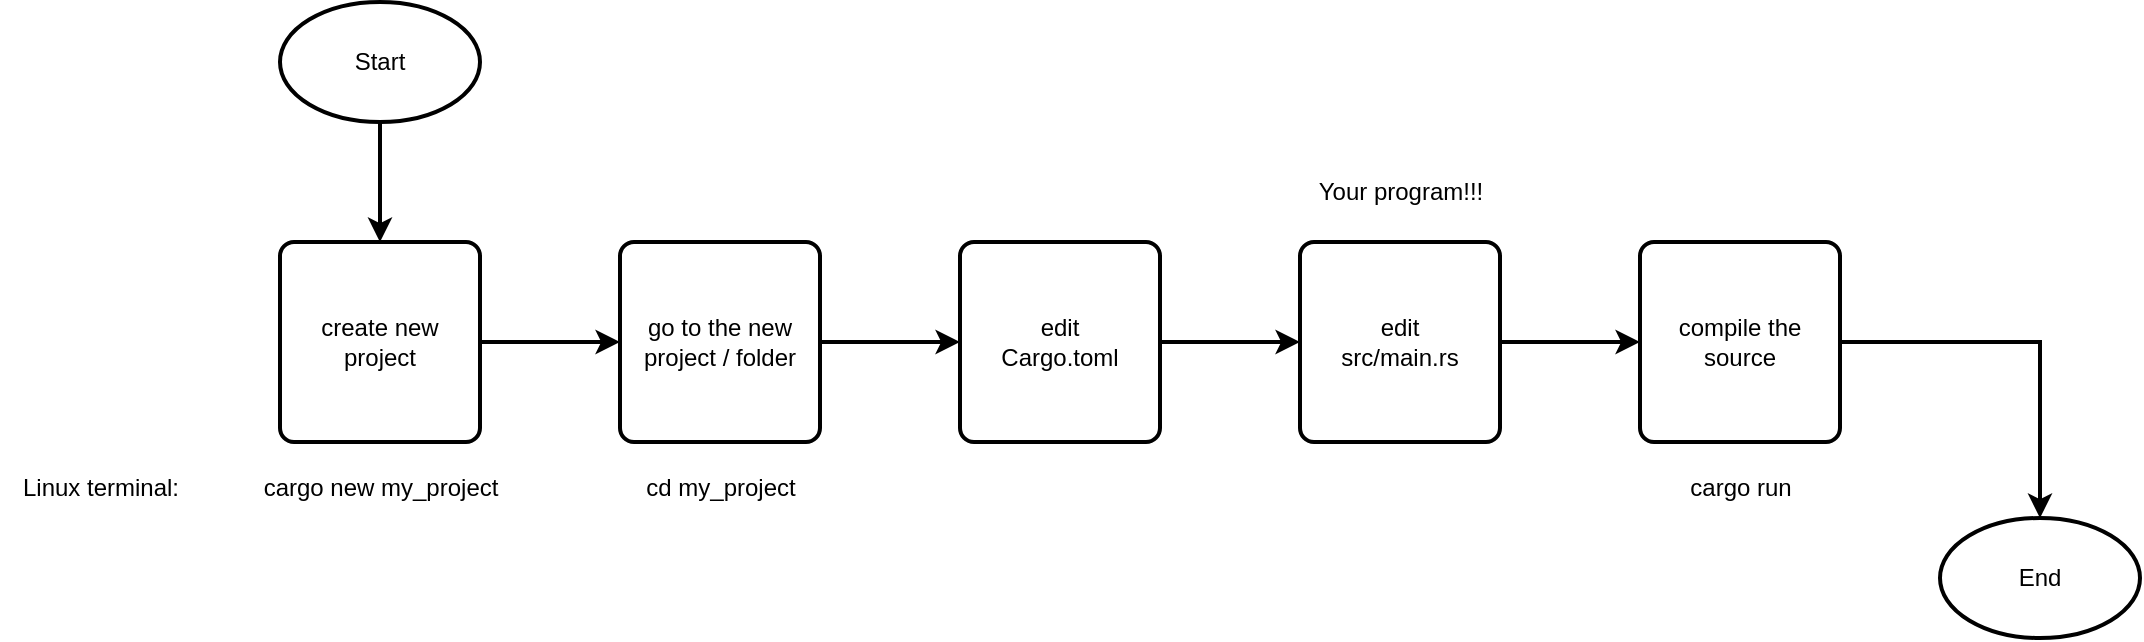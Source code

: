 <mxfile version="22.1.17" type="device">
  <diagram name="Página-1" id="qDMnB4-dnroDRjVj_jL6">
    <mxGraphModel dx="1434" dy="746" grid="1" gridSize="10" guides="1" tooltips="1" connect="1" arrows="1" fold="1" page="1" pageScale="1" pageWidth="1169" pageHeight="827" math="0" shadow="0">
      <root>
        <mxCell id="0" />
        <mxCell id="1" parent="0" />
        <mxCell id="KSANAxl0gsGJUd39YdUt-9" style="edgeStyle=orthogonalEdgeStyle;rounded=0;orthogonalLoop=1;jettySize=auto;html=1;entryX=0;entryY=0.5;entryDx=0;entryDy=0;strokeWidth=2;" edge="1" parent="1" source="KSANAxl0gsGJUd39YdUt-1" target="KSANAxl0gsGJUd39YdUt-7">
          <mxGeometry relative="1" as="geometry" />
        </mxCell>
        <mxCell id="KSANAxl0gsGJUd39YdUt-1" value="create new project" style="rounded=1;whiteSpace=wrap;html=1;absoluteArcSize=1;arcSize=14;strokeWidth=2;" vertex="1" parent="1">
          <mxGeometry x="160" y="220" width="100" height="100" as="geometry" />
        </mxCell>
        <mxCell id="KSANAxl0gsGJUd39YdUt-3" style="edgeStyle=orthogonalEdgeStyle;rounded=0;orthogonalLoop=1;jettySize=auto;html=1;entryX=0.5;entryY=0;entryDx=0;entryDy=0;strokeWidth=2;" edge="1" parent="1" source="KSANAxl0gsGJUd39YdUt-2" target="KSANAxl0gsGJUd39YdUt-1">
          <mxGeometry relative="1" as="geometry" />
        </mxCell>
        <mxCell id="KSANAxl0gsGJUd39YdUt-2" value="Start" style="strokeWidth=2;html=1;shape=mxgraph.flowchart.start_1;whiteSpace=wrap;" vertex="1" parent="1">
          <mxGeometry x="160" y="100" width="100" height="60" as="geometry" />
        </mxCell>
        <mxCell id="KSANAxl0gsGJUd39YdUt-4" value="cargo new my_project" style="text;html=1;align=center;verticalAlign=middle;resizable=0;points=[];autosize=1;strokeColor=none;fillColor=none;" vertex="1" parent="1">
          <mxGeometry x="140" y="328" width="140" height="30" as="geometry" />
        </mxCell>
        <mxCell id="KSANAxl0gsGJUd39YdUt-11" style="edgeStyle=orthogonalEdgeStyle;rounded=0;orthogonalLoop=1;jettySize=auto;html=1;entryX=0;entryY=0.5;entryDx=0;entryDy=0;strokeWidth=2;" edge="1" parent="1" source="KSANAxl0gsGJUd39YdUt-5" target="KSANAxl0gsGJUd39YdUt-6">
          <mxGeometry relative="1" as="geometry" />
        </mxCell>
        <mxCell id="KSANAxl0gsGJUd39YdUt-5" value="edit&lt;br&gt;Cargo.toml" style="rounded=1;whiteSpace=wrap;html=1;absoluteArcSize=1;arcSize=14;strokeWidth=2;" vertex="1" parent="1">
          <mxGeometry x="500" y="220" width="100" height="100" as="geometry" />
        </mxCell>
        <mxCell id="KSANAxl0gsGJUd39YdUt-14" style="edgeStyle=orthogonalEdgeStyle;rounded=0;orthogonalLoop=1;jettySize=auto;html=1;entryX=0;entryY=0.5;entryDx=0;entryDy=0;strokeWidth=2;" edge="1" parent="1" source="KSANAxl0gsGJUd39YdUt-6" target="KSANAxl0gsGJUd39YdUt-12">
          <mxGeometry relative="1" as="geometry" />
        </mxCell>
        <mxCell id="KSANAxl0gsGJUd39YdUt-6" value="edit&lt;br&gt;src/main.rs" style="rounded=1;whiteSpace=wrap;html=1;absoluteArcSize=1;arcSize=14;strokeWidth=2;" vertex="1" parent="1">
          <mxGeometry x="670" y="220" width="100" height="100" as="geometry" />
        </mxCell>
        <mxCell id="KSANAxl0gsGJUd39YdUt-10" style="edgeStyle=orthogonalEdgeStyle;rounded=0;orthogonalLoop=1;jettySize=auto;html=1;entryX=0;entryY=0.5;entryDx=0;entryDy=0;strokeWidth=2;" edge="1" parent="1" source="KSANAxl0gsGJUd39YdUt-7" target="KSANAxl0gsGJUd39YdUt-5">
          <mxGeometry relative="1" as="geometry" />
        </mxCell>
        <mxCell id="KSANAxl0gsGJUd39YdUt-7" value="go to the new project / folder" style="rounded=1;whiteSpace=wrap;html=1;absoluteArcSize=1;arcSize=14;strokeWidth=2;" vertex="1" parent="1">
          <mxGeometry x="330" y="220" width="100" height="100" as="geometry" />
        </mxCell>
        <mxCell id="KSANAxl0gsGJUd39YdUt-8" value="cd my_project" style="text;html=1;align=center;verticalAlign=middle;resizable=0;points=[];autosize=1;strokeColor=none;fillColor=none;" vertex="1" parent="1">
          <mxGeometry x="330" y="328" width="100" height="30" as="geometry" />
        </mxCell>
        <mxCell id="KSANAxl0gsGJUd39YdUt-12" value="compile the source" style="rounded=1;whiteSpace=wrap;html=1;absoluteArcSize=1;arcSize=14;strokeWidth=2;" vertex="1" parent="1">
          <mxGeometry x="840" y="220" width="100" height="100" as="geometry" />
        </mxCell>
        <mxCell id="KSANAxl0gsGJUd39YdUt-13" value="End" style="strokeWidth=2;html=1;shape=mxgraph.flowchart.start_1;whiteSpace=wrap;" vertex="1" parent="1">
          <mxGeometry x="990" y="358" width="100" height="60" as="geometry" />
        </mxCell>
        <mxCell id="KSANAxl0gsGJUd39YdUt-15" value="cargo run" style="text;html=1;align=center;verticalAlign=middle;resizable=0;points=[];autosize=1;strokeColor=none;fillColor=none;" vertex="1" parent="1">
          <mxGeometry x="855" y="328" width="70" height="30" as="geometry" />
        </mxCell>
        <mxCell id="KSANAxl0gsGJUd39YdUt-16" style="edgeStyle=orthogonalEdgeStyle;rounded=0;orthogonalLoop=1;jettySize=auto;html=1;entryX=0.5;entryY=0;entryDx=0;entryDy=0;entryPerimeter=0;strokeWidth=2;" edge="1" parent="1" source="KSANAxl0gsGJUd39YdUt-12" target="KSANAxl0gsGJUd39YdUt-13">
          <mxGeometry relative="1" as="geometry" />
        </mxCell>
        <mxCell id="KSANAxl0gsGJUd39YdUt-20" value="Linux terminal:" style="text;html=1;align=center;verticalAlign=middle;resizable=0;points=[];autosize=1;strokeColor=none;fillColor=none;" vertex="1" parent="1">
          <mxGeometry x="20" y="328" width="100" height="30" as="geometry" />
        </mxCell>
        <mxCell id="KSANAxl0gsGJUd39YdUt-21" value="Your program!!!" style="text;html=1;align=center;verticalAlign=middle;resizable=0;points=[];autosize=1;strokeColor=none;fillColor=none;" vertex="1" parent="1">
          <mxGeometry x="665" y="180" width="110" height="30" as="geometry" />
        </mxCell>
      </root>
    </mxGraphModel>
  </diagram>
</mxfile>
